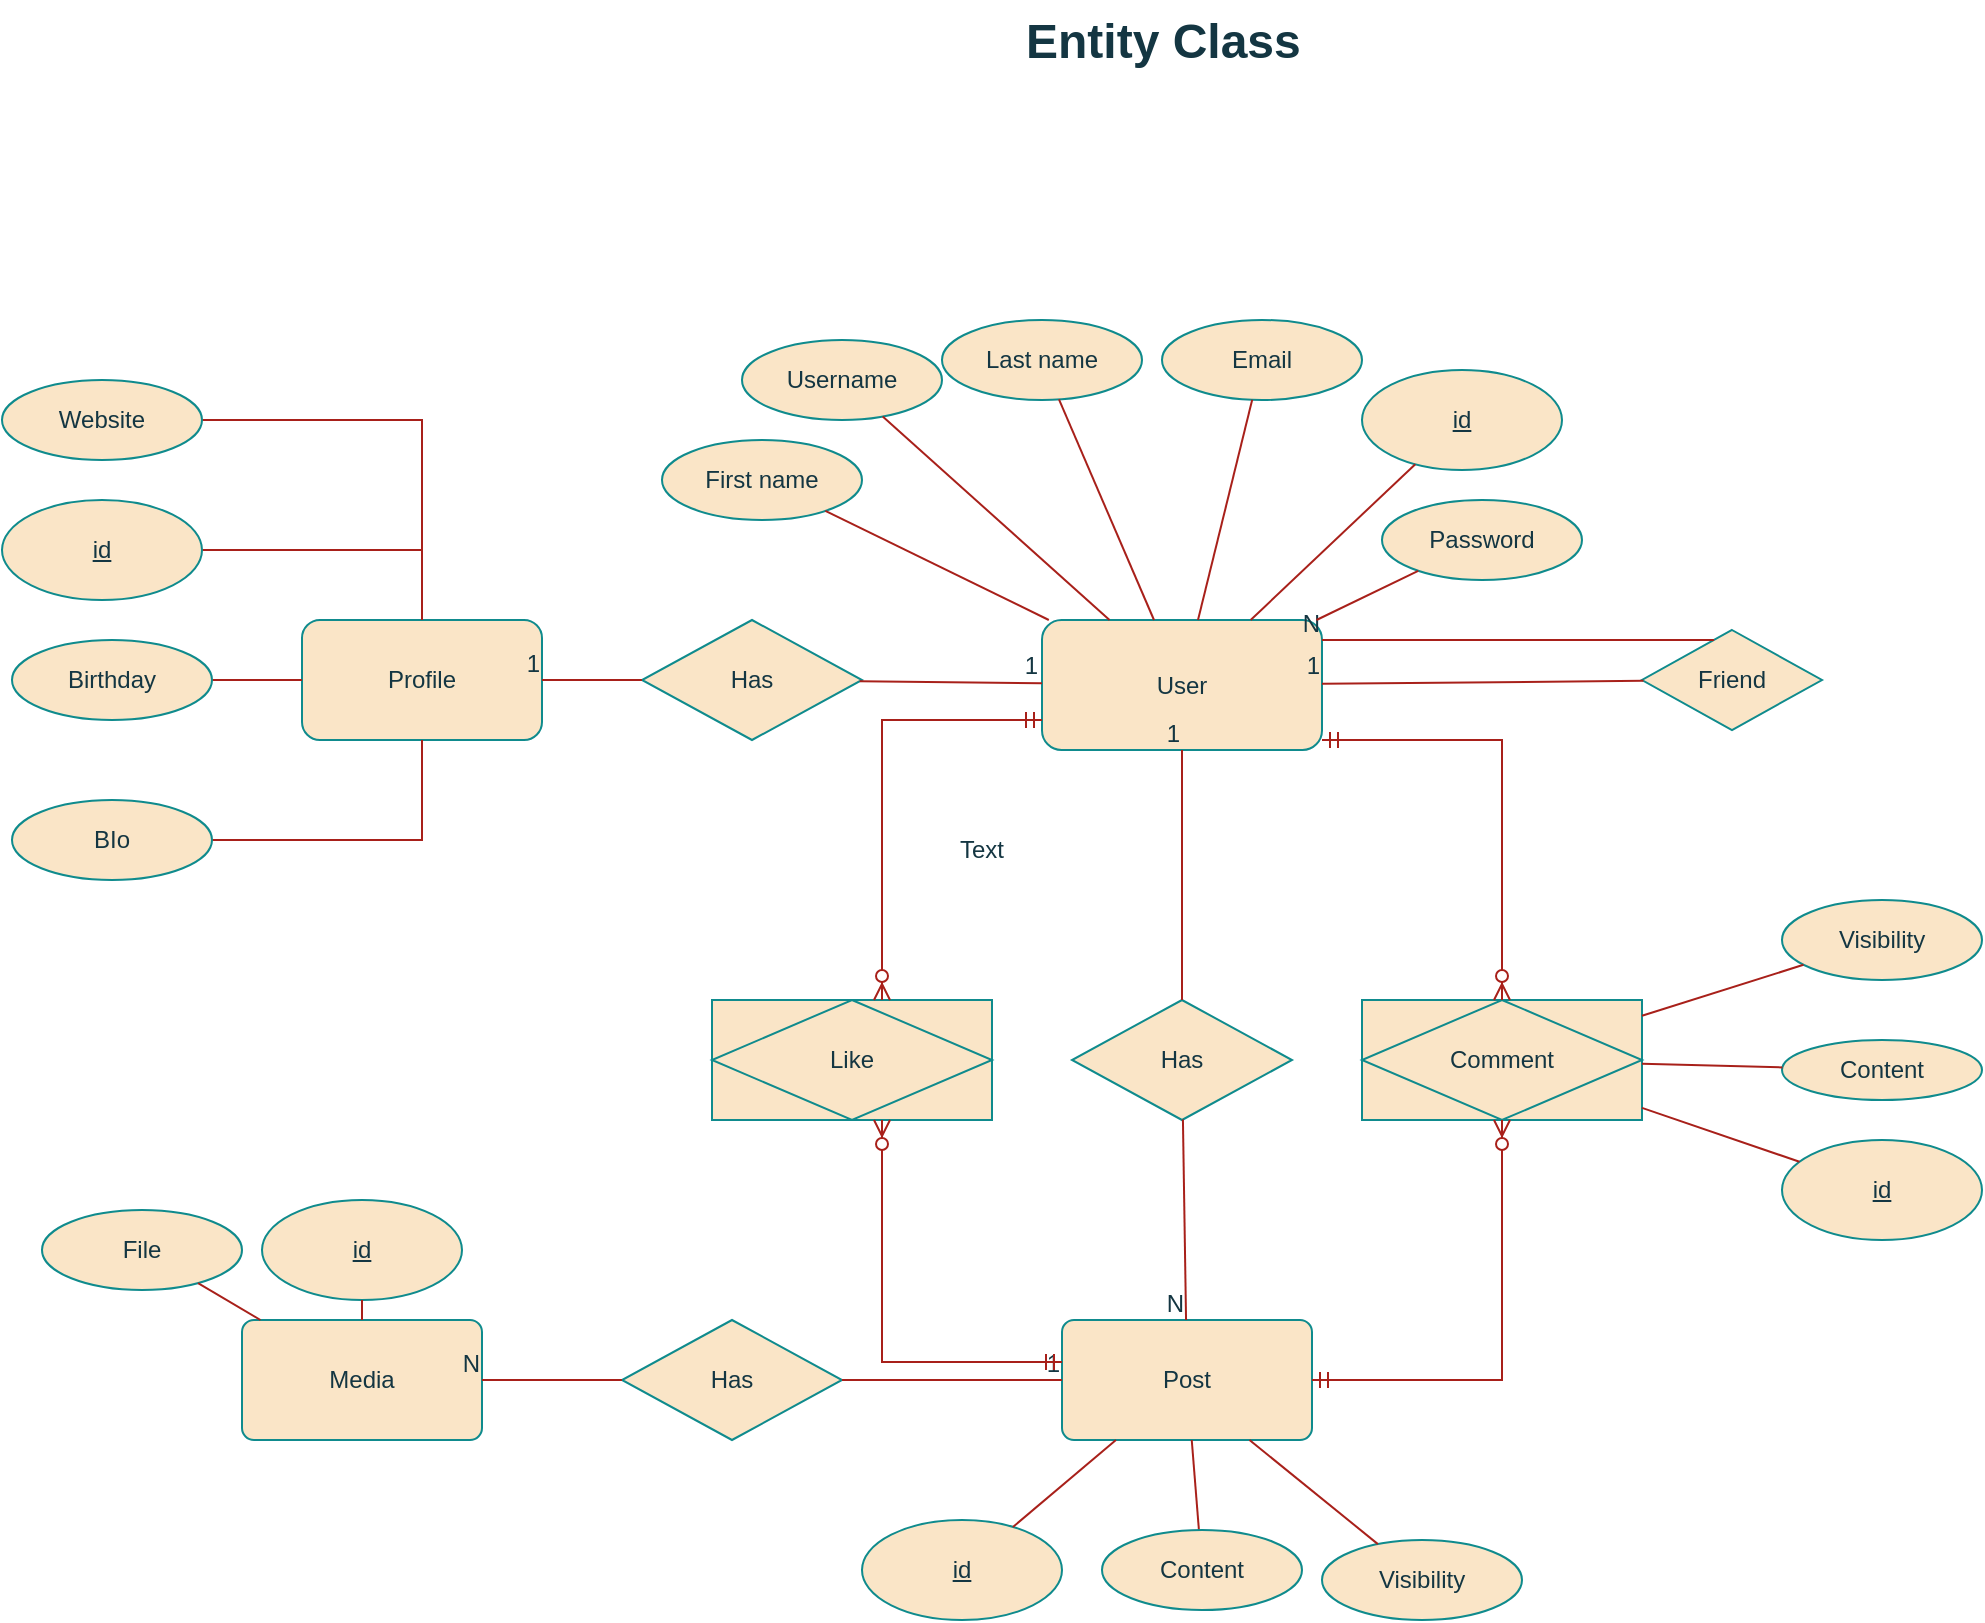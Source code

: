 <mxfile version="24.5.5" type="github">
  <diagram name="Page-1" id="OyyAvdcgK5_7pgf5Ddxh">
    <mxGraphModel dx="1248" dy="1128" grid="1" gridSize="10" guides="1" tooltips="1" connect="1" arrows="1" fold="1" page="1" pageScale="1" pageWidth="850" pageHeight="1100" math="0" shadow="0">
      <root>
        <mxCell id="0" />
        <mxCell id="1" parent="0" />
        <mxCell id="GHodZ8dbwmzNHnV5Nrv1-1" value="User" style="rounded=1;whiteSpace=wrap;html=1;labelBackgroundColor=none;fillColor=#FAE5C7;strokeColor=#0F8B8D;fontColor=#143642;" vertex="1" parent="1">
          <mxGeometry x="890" y="480" width="140" height="65" as="geometry" />
        </mxCell>
        <mxCell id="GHodZ8dbwmzNHnV5Nrv1-5" value="Profile" style="rounded=1;whiteSpace=wrap;html=1;labelBackgroundColor=none;fillColor=#FAE5C7;strokeColor=#0F8B8D;fontColor=#143642;" vertex="1" parent="1">
          <mxGeometry x="520" y="480" width="120" height="60" as="geometry" />
        </mxCell>
        <mxCell id="GHodZ8dbwmzNHnV5Nrv1-9" value="Has" style="shape=rhombus;perimeter=rhombusPerimeter;whiteSpace=wrap;html=1;align=center;strokeWidth=1;labelBackgroundColor=none;fillColor=#FAE5C7;strokeColor=#0F8B8D;fontColor=#143642;" vertex="1" parent="1">
          <mxGeometry x="690" y="480" width="110" height="60" as="geometry" />
        </mxCell>
        <mxCell id="GHodZ8dbwmzNHnV5Nrv1-17" value="Post" style="rounded=1;arcSize=10;whiteSpace=wrap;html=1;align=center;labelBackgroundColor=none;fillColor=#FAE5C7;strokeColor=#0F8B8D;fontColor=#143642;" vertex="1" parent="1">
          <mxGeometry x="900" y="830" width="125" height="60" as="geometry" />
        </mxCell>
        <mxCell id="GHodZ8dbwmzNHnV5Nrv1-18" value="Has" style="shape=rhombus;perimeter=rhombusPerimeter;whiteSpace=wrap;html=1;align=center;strokeWidth=1;labelBackgroundColor=none;fillColor=#FAE5C7;strokeColor=#0F8B8D;fontColor=#143642;" vertex="1" parent="1">
          <mxGeometry x="905" y="670" width="110" height="60" as="geometry" />
        </mxCell>
        <mxCell id="GHodZ8dbwmzNHnV5Nrv1-19" value="" style="endArrow=none;html=1;rounded=0;labelBackgroundColor=none;strokeColor=#A8201A;fontColor=default;" edge="1" parent="1" source="GHodZ8dbwmzNHnV5Nrv1-18" target="GHodZ8dbwmzNHnV5Nrv1-1">
          <mxGeometry relative="1" as="geometry">
            <mxPoint x="810" y="660" as="sourcePoint" />
            <mxPoint x="970" y="660" as="targetPoint" />
            <Array as="points">
              <mxPoint x="960" y="610" />
            </Array>
          </mxGeometry>
        </mxCell>
        <mxCell id="GHodZ8dbwmzNHnV5Nrv1-20" value="1" style="resizable=0;html=1;whiteSpace=wrap;align=right;verticalAlign=bottom;labelBackgroundColor=none;fillColor=#FAE5C7;strokeColor=#0F8B8D;fontColor=#143642;" connectable="0" vertex="1" parent="GHodZ8dbwmzNHnV5Nrv1-19">
          <mxGeometry x="1" relative="1" as="geometry" />
        </mxCell>
        <mxCell id="GHodZ8dbwmzNHnV5Nrv1-21" value="" style="endArrow=none;html=1;rounded=0;labelBackgroundColor=none;strokeColor=#A8201A;fontColor=default;" edge="1" parent="1" source="GHodZ8dbwmzNHnV5Nrv1-9" target="GHodZ8dbwmzNHnV5Nrv1-1">
          <mxGeometry relative="1" as="geometry">
            <mxPoint x="930" y="600" as="sourcePoint" />
            <mxPoint x="930" y="550" as="targetPoint" />
          </mxGeometry>
        </mxCell>
        <mxCell id="GHodZ8dbwmzNHnV5Nrv1-22" value="1" style="resizable=0;html=1;whiteSpace=wrap;align=right;verticalAlign=bottom;labelBackgroundColor=none;fillColor=#FAE5C7;strokeColor=#0F8B8D;fontColor=#143642;" connectable="0" vertex="1" parent="GHodZ8dbwmzNHnV5Nrv1-21">
          <mxGeometry x="1" relative="1" as="geometry" />
        </mxCell>
        <mxCell id="GHodZ8dbwmzNHnV5Nrv1-23" value="" style="endArrow=none;html=1;rounded=0;labelBackgroundColor=none;strokeColor=#A8201A;fontColor=default;" edge="1" parent="1" source="GHodZ8dbwmzNHnV5Nrv1-9" target="GHodZ8dbwmzNHnV5Nrv1-5">
          <mxGeometry relative="1" as="geometry">
            <mxPoint x="810" y="520" as="sourcePoint" />
            <mxPoint x="640" y="510" as="targetPoint" />
          </mxGeometry>
        </mxCell>
        <mxCell id="GHodZ8dbwmzNHnV5Nrv1-24" value="1" style="resizable=0;html=1;whiteSpace=wrap;align=right;verticalAlign=bottom;labelBackgroundColor=none;fillColor=#FAE5C7;strokeColor=#0F8B8D;fontColor=#143642;" connectable="0" vertex="1" parent="GHodZ8dbwmzNHnV5Nrv1-23">
          <mxGeometry x="1" relative="1" as="geometry" />
        </mxCell>
        <mxCell id="GHodZ8dbwmzNHnV5Nrv1-25" value="" style="endArrow=none;html=1;rounded=0;labelBackgroundColor=none;strokeColor=#A8201A;fontColor=default;" edge="1" parent="1" source="GHodZ8dbwmzNHnV5Nrv1-18" target="GHodZ8dbwmzNHnV5Nrv1-17">
          <mxGeometry relative="1" as="geometry">
            <mxPoint x="950" y="750" as="sourcePoint" />
            <mxPoint x="970" y="770" as="targetPoint" />
          </mxGeometry>
        </mxCell>
        <mxCell id="GHodZ8dbwmzNHnV5Nrv1-26" value="N" style="resizable=0;html=1;whiteSpace=wrap;align=right;verticalAlign=bottom;labelBackgroundColor=none;fillColor=#FAE5C7;strokeColor=#0F8B8D;fontColor=#143642;" connectable="0" vertex="1" parent="GHodZ8dbwmzNHnV5Nrv1-25">
          <mxGeometry x="1" relative="1" as="geometry" />
        </mxCell>
        <mxCell id="GHodZ8dbwmzNHnV5Nrv1-35" style="rounded=0;orthogonalLoop=1;jettySize=auto;html=1;strokeColor=none;labelBackgroundColor=none;fontColor=default;" edge="1" parent="1" source="GHodZ8dbwmzNHnV5Nrv1-30" target="GHodZ8dbwmzNHnV5Nrv1-5">
          <mxGeometry relative="1" as="geometry" />
        </mxCell>
        <mxCell id="GHodZ8dbwmzNHnV5Nrv1-36" style="edgeStyle=orthogonalEdgeStyle;rounded=0;orthogonalLoop=1;jettySize=auto;html=1;shape=link;strokeColor=none;labelBackgroundColor=none;fontColor=default;" edge="1" parent="1" source="GHodZ8dbwmzNHnV5Nrv1-30" target="GHodZ8dbwmzNHnV5Nrv1-5">
          <mxGeometry relative="1" as="geometry" />
        </mxCell>
        <mxCell id="GHodZ8dbwmzNHnV5Nrv1-37" style="edgeStyle=orthogonalEdgeStyle;rounded=0;orthogonalLoop=1;jettySize=auto;html=1;curved=0;endArrow=none;endFill=0;labelBackgroundColor=none;strokeColor=#A8201A;fontColor=default;" edge="1" parent="1" source="GHodZ8dbwmzNHnV5Nrv1-30" target="GHodZ8dbwmzNHnV5Nrv1-5">
          <mxGeometry relative="1" as="geometry" />
        </mxCell>
        <mxCell id="GHodZ8dbwmzNHnV5Nrv1-30" value="Website" style="ellipse;whiteSpace=wrap;html=1;align=center;labelBackgroundColor=none;fillColor=#FAE5C7;strokeColor=#0F8B8D;fontColor=#143642;" vertex="1" parent="1">
          <mxGeometry x="370" y="360" width="100" height="40" as="geometry" />
        </mxCell>
        <mxCell id="GHodZ8dbwmzNHnV5Nrv1-41" style="edgeStyle=orthogonalEdgeStyle;rounded=0;orthogonalLoop=1;jettySize=auto;html=1;endArrow=none;endFill=0;labelBackgroundColor=none;strokeColor=#A8201A;fontColor=default;" edge="1" parent="1" source="GHodZ8dbwmzNHnV5Nrv1-32" target="GHodZ8dbwmzNHnV5Nrv1-5">
          <mxGeometry relative="1" as="geometry" />
        </mxCell>
        <mxCell id="GHodZ8dbwmzNHnV5Nrv1-32" value="BIo" style="ellipse;whiteSpace=wrap;html=1;align=center;labelBackgroundColor=none;fillColor=#FAE5C7;strokeColor=#0F8B8D;fontColor=#143642;" vertex="1" parent="1">
          <mxGeometry x="375" y="570" width="100" height="40" as="geometry" />
        </mxCell>
        <mxCell id="GHodZ8dbwmzNHnV5Nrv1-43" style="edgeStyle=orthogonalEdgeStyle;rounded=0;orthogonalLoop=1;jettySize=auto;html=1;endArrow=none;endFill=0;labelBackgroundColor=none;strokeColor=#A8201A;fontColor=default;" edge="1" parent="1" source="GHodZ8dbwmzNHnV5Nrv1-33" target="GHodZ8dbwmzNHnV5Nrv1-5">
          <mxGeometry relative="1" as="geometry" />
        </mxCell>
        <mxCell id="GHodZ8dbwmzNHnV5Nrv1-33" value="id" style="ellipse;whiteSpace=wrap;html=1;align=center;fontStyle=4;labelBackgroundColor=none;fillColor=#FAE5C7;strokeColor=#0F8B8D;fontColor=#143642;" vertex="1" parent="1">
          <mxGeometry x="370" y="420" width="100" height="50" as="geometry" />
        </mxCell>
        <mxCell id="GHodZ8dbwmzNHnV5Nrv1-40" style="edgeStyle=orthogonalEdgeStyle;rounded=0;orthogonalLoop=1;jettySize=auto;html=1;endArrow=none;endFill=0;labelBackgroundColor=none;strokeColor=#A8201A;fontColor=default;" edge="1" parent="1" source="GHodZ8dbwmzNHnV5Nrv1-39" target="GHodZ8dbwmzNHnV5Nrv1-5">
          <mxGeometry relative="1" as="geometry" />
        </mxCell>
        <mxCell id="GHodZ8dbwmzNHnV5Nrv1-39" value="Birthday" style="ellipse;whiteSpace=wrap;html=1;align=center;labelBackgroundColor=none;fillColor=#FAE5C7;strokeColor=#0F8B8D;fontColor=#143642;" vertex="1" parent="1">
          <mxGeometry x="375" y="490" width="100" height="40" as="geometry" />
        </mxCell>
        <mxCell id="GHodZ8dbwmzNHnV5Nrv1-45" value="Friend" style="shape=rhombus;perimeter=rhombusPerimeter;whiteSpace=wrap;html=1;align=center;strokeWidth=1;labelBackgroundColor=none;fillColor=#FAE5C7;strokeColor=#0F8B8D;fontColor=#143642;" vertex="1" parent="1">
          <mxGeometry x="1190" y="485" width="90" height="50" as="geometry" />
        </mxCell>
        <mxCell id="GHodZ8dbwmzNHnV5Nrv1-46" value="" style="endArrow=none;html=1;rounded=0;labelBackgroundColor=none;strokeColor=#A8201A;fontColor=default;" edge="1" parent="1" source="GHodZ8dbwmzNHnV5Nrv1-45" target="GHodZ8dbwmzNHnV5Nrv1-1">
          <mxGeometry relative="1" as="geometry">
            <mxPoint x="1110" y="340" as="sourcePoint" />
            <mxPoint x="930" y="550" as="targetPoint" />
          </mxGeometry>
        </mxCell>
        <mxCell id="GHodZ8dbwmzNHnV5Nrv1-47" value="1" style="resizable=0;html=1;whiteSpace=wrap;align=right;verticalAlign=bottom;labelBackgroundColor=none;fillColor=#FAE5C7;strokeColor=#0F8B8D;fontColor=#143642;" connectable="0" vertex="1" parent="GHodZ8dbwmzNHnV5Nrv1-46">
          <mxGeometry x="1" relative="1" as="geometry" />
        </mxCell>
        <mxCell id="GHodZ8dbwmzNHnV5Nrv1-50" value="" style="endArrow=none;html=1;rounded=0;labelBackgroundColor=none;strokeColor=#A8201A;fontColor=default;edgeStyle=elbowEdgeStyle;" edge="1" parent="1" source="GHodZ8dbwmzNHnV5Nrv1-45" target="GHodZ8dbwmzNHnV5Nrv1-1">
          <mxGeometry relative="1" as="geometry">
            <mxPoint x="930" y="660" as="sourcePoint" />
            <mxPoint x="1060" y="530" as="targetPoint" />
            <Array as="points">
              <mxPoint x="1100" y="490" />
            </Array>
          </mxGeometry>
        </mxCell>
        <mxCell id="GHodZ8dbwmzNHnV5Nrv1-51" value="N" style="resizable=0;html=1;whiteSpace=wrap;align=right;verticalAlign=bottom;labelBackgroundColor=none;fillColor=#FAE5C7;strokeColor=#0F8B8D;fontColor=#143642;" connectable="0" vertex="1" parent="GHodZ8dbwmzNHnV5Nrv1-50">
          <mxGeometry x="1" relative="1" as="geometry" />
        </mxCell>
        <mxCell id="GHodZ8dbwmzNHnV5Nrv1-52" value="Email" style="ellipse;whiteSpace=wrap;html=1;align=center;labelBackgroundColor=none;fillColor=#FAE5C7;strokeColor=#0F8B8D;fontColor=#143642;" vertex="1" parent="1">
          <mxGeometry x="950" y="330" width="100" height="40" as="geometry" />
        </mxCell>
        <mxCell id="GHodZ8dbwmzNHnV5Nrv1-53" value="id" style="ellipse;whiteSpace=wrap;html=1;align=center;fontStyle=4;labelBackgroundColor=none;fillColor=#FAE5C7;strokeColor=#0F8B8D;fontColor=#143642;" vertex="1" parent="1">
          <mxGeometry x="1050" y="355" width="100" height="50" as="geometry" />
        </mxCell>
        <mxCell id="GHodZ8dbwmzNHnV5Nrv1-54" value="Username" style="ellipse;whiteSpace=wrap;html=1;align=center;labelBackgroundColor=none;fillColor=#FAE5C7;strokeColor=#0F8B8D;fontColor=#143642;" vertex="1" parent="1">
          <mxGeometry x="740" y="340" width="100" height="40" as="geometry" />
        </mxCell>
        <mxCell id="GHodZ8dbwmzNHnV5Nrv1-57" value="Last name" style="ellipse;whiteSpace=wrap;html=1;align=center;labelBackgroundColor=none;fillColor=#FAE5C7;strokeColor=#0F8B8D;fontColor=#143642;" vertex="1" parent="1">
          <mxGeometry x="840" y="330" width="100" height="40" as="geometry" />
        </mxCell>
        <mxCell id="GHodZ8dbwmzNHnV5Nrv1-58" value="First name" style="ellipse;whiteSpace=wrap;html=1;align=center;labelBackgroundColor=none;fillColor=#FAE5C7;strokeColor=#0F8B8D;fontColor=#143642;" vertex="1" parent="1">
          <mxGeometry x="700" y="390" width="100" height="40" as="geometry" />
        </mxCell>
        <mxCell id="GHodZ8dbwmzNHnV5Nrv1-59" value="Password" style="ellipse;whiteSpace=wrap;html=1;align=center;labelBackgroundColor=none;fillColor=#FAE5C7;strokeColor=#0F8B8D;fontColor=#143642;" vertex="1" parent="1">
          <mxGeometry x="1060" y="420" width="100" height="40" as="geometry" />
        </mxCell>
        <mxCell id="GHodZ8dbwmzNHnV5Nrv1-61" value="" style="endArrow=none;html=1;rounded=0;strokeColor=#A8201A;fontColor=#143642;fillColor=#FAE5C7;" edge="1" parent="1" source="GHodZ8dbwmzNHnV5Nrv1-1" target="GHodZ8dbwmzNHnV5Nrv1-59">
          <mxGeometry relative="1" as="geometry">
            <mxPoint x="780" y="580" as="sourcePoint" />
            <mxPoint x="940" y="580" as="targetPoint" />
          </mxGeometry>
        </mxCell>
        <mxCell id="GHodZ8dbwmzNHnV5Nrv1-62" value="" style="endArrow=none;html=1;rounded=0;strokeColor=#A8201A;fontColor=#143642;fillColor=#FAE5C7;" edge="1" parent="1" source="GHodZ8dbwmzNHnV5Nrv1-1" target="GHodZ8dbwmzNHnV5Nrv1-53">
          <mxGeometry relative="1" as="geometry">
            <mxPoint x="1008" y="490" as="sourcePoint" />
            <mxPoint x="1030" y="360" as="targetPoint" />
          </mxGeometry>
        </mxCell>
        <mxCell id="GHodZ8dbwmzNHnV5Nrv1-63" value="" style="endArrow=none;html=1;rounded=0;strokeColor=#A8201A;fontColor=#143642;fillColor=#FAE5C7;" edge="1" parent="1" source="GHodZ8dbwmzNHnV5Nrv1-1" target="GHodZ8dbwmzNHnV5Nrv1-57">
          <mxGeometry relative="1" as="geometry">
            <mxPoint x="982" y="490" as="sourcePoint" />
            <mxPoint x="1021" y="385" as="targetPoint" />
          </mxGeometry>
        </mxCell>
        <mxCell id="GHodZ8dbwmzNHnV5Nrv1-64" value="" style="endArrow=none;html=1;rounded=0;strokeColor=#A8201A;fontColor=#143642;fillColor=#FAE5C7;" edge="1" parent="1" source="GHodZ8dbwmzNHnV5Nrv1-1" target="GHodZ8dbwmzNHnV5Nrv1-52">
          <mxGeometry relative="1" as="geometry">
            <mxPoint x="992" y="500" as="sourcePoint" />
            <mxPoint x="1031" y="395" as="targetPoint" />
          </mxGeometry>
        </mxCell>
        <mxCell id="GHodZ8dbwmzNHnV5Nrv1-65" value="" style="endArrow=none;html=1;rounded=0;strokeColor=#A8201A;fontColor=#143642;fillColor=#FAE5C7;" edge="1" parent="1" source="GHodZ8dbwmzNHnV5Nrv1-1" target="GHodZ8dbwmzNHnV5Nrv1-54">
          <mxGeometry relative="1" as="geometry">
            <mxPoint x="1002" y="510" as="sourcePoint" />
            <mxPoint x="1041" y="405" as="targetPoint" />
          </mxGeometry>
        </mxCell>
        <mxCell id="GHodZ8dbwmzNHnV5Nrv1-67" value="" style="endArrow=none;html=1;rounded=0;strokeColor=#A8201A;fontColor=#143642;fillColor=#FAE5C7;" edge="1" parent="1" source="GHodZ8dbwmzNHnV5Nrv1-1" target="GHodZ8dbwmzNHnV5Nrv1-58">
          <mxGeometry relative="1" as="geometry">
            <mxPoint x="938" y="490" as="sourcePoint" />
            <mxPoint x="758" y="309" as="targetPoint" />
          </mxGeometry>
        </mxCell>
        <mxCell id="GHodZ8dbwmzNHnV5Nrv1-68" value="id" style="ellipse;whiteSpace=wrap;html=1;align=center;fontStyle=4;labelBackgroundColor=none;fillColor=#FAE5C7;strokeColor=#0F8B8D;fontColor=#143642;" vertex="1" parent="1">
          <mxGeometry x="800" y="930" width="100" height="50" as="geometry" />
        </mxCell>
        <mxCell id="GHodZ8dbwmzNHnV5Nrv1-69" value="" style="endArrow=none;html=1;rounded=0;strokeColor=#A8201A;fontColor=#143642;fillColor=#FAE5C7;" edge="1" parent="1" source="GHodZ8dbwmzNHnV5Nrv1-17" target="GHodZ8dbwmzNHnV5Nrv1-68">
          <mxGeometry relative="1" as="geometry">
            <mxPoint x="1004" y="600" as="sourcePoint" />
            <mxPoint x="1087" y="522" as="targetPoint" />
          </mxGeometry>
        </mxCell>
        <mxCell id="GHodZ8dbwmzNHnV5Nrv1-70" value="" style="endArrow=none;html=1;rounded=0;strokeColor=#A8201A;fontColor=#143642;fillColor=#FAE5C7;" edge="1" parent="1" source="GHodZ8dbwmzNHnV5Nrv1-71" target="GHodZ8dbwmzNHnV5Nrv1-17">
          <mxGeometry relative="1" as="geometry">
            <mxPoint x="800" y="890" as="sourcePoint" />
            <mxPoint x="1097" y="532" as="targetPoint" />
          </mxGeometry>
        </mxCell>
        <mxCell id="GHodZ8dbwmzNHnV5Nrv1-71" value="Content" style="ellipse;whiteSpace=wrap;html=1;align=center;labelBackgroundColor=none;fillColor=#FAE5C7;strokeColor=#0F8B8D;fontColor=#143642;" vertex="1" parent="1">
          <mxGeometry x="920" y="935" width="100" height="40" as="geometry" />
        </mxCell>
        <mxCell id="GHodZ8dbwmzNHnV5Nrv1-72" value="Visibility" style="ellipse;whiteSpace=wrap;html=1;align=center;labelBackgroundColor=none;fillColor=#FAE5C7;strokeColor=#0F8B8D;fontColor=#143642;" vertex="1" parent="1">
          <mxGeometry x="1030" y="940" width="100" height="40" as="geometry" />
        </mxCell>
        <mxCell id="GHodZ8dbwmzNHnV5Nrv1-73" value="Media" style="rounded=1;arcSize=10;whiteSpace=wrap;html=1;align=center;strokeColor=#0F8B8D;fontColor=#143642;fillColor=#FAE5C7;" vertex="1" parent="1">
          <mxGeometry x="490" y="830" width="120" height="60" as="geometry" />
        </mxCell>
        <mxCell id="GHodZ8dbwmzNHnV5Nrv1-75" value="Has" style="shape=rhombus;perimeter=rhombusPerimeter;whiteSpace=wrap;html=1;align=center;strokeWidth=1;labelBackgroundColor=none;fillColor=#FAE5C7;strokeColor=#0F8B8D;fontColor=#143642;" vertex="1" parent="1">
          <mxGeometry x="680" y="830" width="110" height="60" as="geometry" />
        </mxCell>
        <mxCell id="GHodZ8dbwmzNHnV5Nrv1-77" value="" style="endArrow=none;html=1;rounded=0;labelBackgroundColor=none;strokeColor=#A8201A;fontColor=default;" edge="1" parent="1" source="GHodZ8dbwmzNHnV5Nrv1-75" target="GHodZ8dbwmzNHnV5Nrv1-17">
          <mxGeometry relative="1" as="geometry">
            <mxPoint x="809" y="631" as="sourcePoint" />
            <mxPoint x="900" y="632" as="targetPoint" />
          </mxGeometry>
        </mxCell>
        <mxCell id="GHodZ8dbwmzNHnV5Nrv1-78" value="1" style="resizable=0;html=1;whiteSpace=wrap;align=right;verticalAlign=bottom;labelBackgroundColor=none;fillColor=#FAE5C7;strokeColor=#0F8B8D;fontColor=#143642;" connectable="0" vertex="1" parent="GHodZ8dbwmzNHnV5Nrv1-77">
          <mxGeometry x="1" relative="1" as="geometry" />
        </mxCell>
        <mxCell id="GHodZ8dbwmzNHnV5Nrv1-79" value="" style="endArrow=none;html=1;rounded=0;labelBackgroundColor=none;strokeColor=#A8201A;fontColor=default;" edge="1" parent="1" source="GHodZ8dbwmzNHnV5Nrv1-75" target="GHodZ8dbwmzNHnV5Nrv1-73">
          <mxGeometry relative="1" as="geometry">
            <mxPoint x="970" y="780" as="sourcePoint" />
            <mxPoint x="970" y="850" as="targetPoint" />
          </mxGeometry>
        </mxCell>
        <mxCell id="GHodZ8dbwmzNHnV5Nrv1-80" value="N" style="resizable=0;html=1;whiteSpace=wrap;align=right;verticalAlign=bottom;labelBackgroundColor=none;fillColor=#FAE5C7;strokeColor=#0F8B8D;fontColor=#143642;" connectable="0" vertex="1" parent="GHodZ8dbwmzNHnV5Nrv1-79">
          <mxGeometry x="1" relative="1" as="geometry" />
        </mxCell>
        <mxCell id="GHodZ8dbwmzNHnV5Nrv1-81" value="File" style="ellipse;whiteSpace=wrap;html=1;align=center;strokeColor=#0F8B8D;fontColor=#143642;fillColor=#FAE5C7;" vertex="1" parent="1">
          <mxGeometry x="390" y="775" width="100" height="40" as="geometry" />
        </mxCell>
        <mxCell id="GHodZ8dbwmzNHnV5Nrv1-83" value="" style="endArrow=none;html=1;rounded=0;strokeColor=#A8201A;fontColor=#143642;fillColor=#FAE5C7;" edge="1" parent="1" source="GHodZ8dbwmzNHnV5Nrv1-73" target="GHodZ8dbwmzNHnV5Nrv1-81">
          <mxGeometry relative="1" as="geometry">
            <mxPoint x="780" y="920" as="sourcePoint" />
            <mxPoint x="940" y="920" as="targetPoint" />
          </mxGeometry>
        </mxCell>
        <mxCell id="GHodZ8dbwmzNHnV5Nrv1-86" value="id" style="ellipse;whiteSpace=wrap;html=1;align=center;fontStyle=4;labelBackgroundColor=none;fillColor=#FAE5C7;strokeColor=#0F8B8D;fontColor=#143642;" vertex="1" parent="1">
          <mxGeometry x="500" y="770" width="100" height="50" as="geometry" />
        </mxCell>
        <mxCell id="GHodZ8dbwmzNHnV5Nrv1-87" value="" style="endArrow=none;html=1;rounded=0;strokeColor=#A8201A;fontColor=#143642;fillColor=#FAE5C7;" edge="1" parent="1" source="GHodZ8dbwmzNHnV5Nrv1-73" target="GHodZ8dbwmzNHnV5Nrv1-86">
          <mxGeometry relative="1" as="geometry">
            <mxPoint x="675" y="850" as="sourcePoint" />
            <mxPoint x="563" y="720" as="targetPoint" />
          </mxGeometry>
        </mxCell>
        <mxCell id="GHodZ8dbwmzNHnV5Nrv1-89" value="" style="endArrow=none;html=1;rounded=0;strokeColor=#A8201A;fontColor=#143642;fillColor=#FAE5C7;entryX=0.75;entryY=1;entryDx=0;entryDy=0;" edge="1" parent="1" source="GHodZ8dbwmzNHnV5Nrv1-72" target="GHodZ8dbwmzNHnV5Nrv1-17">
          <mxGeometry relative="1" as="geometry">
            <mxPoint x="1090" y="880" as="sourcePoint" />
            <mxPoint x="1025" y="880" as="targetPoint" />
          </mxGeometry>
        </mxCell>
        <mxCell id="GHodZ8dbwmzNHnV5Nrv1-96" value="Comment" style="shape=associativeEntity;whiteSpace=wrap;html=1;align=center;strokeColor=#0F8B8D;fontColor=#143642;fillColor=#FAE5C7;" vertex="1" parent="1">
          <mxGeometry x="1050" y="670" width="140" height="60" as="geometry" />
        </mxCell>
        <mxCell id="GHodZ8dbwmzNHnV5Nrv1-105" value="" style="edgeStyle=orthogonalEdgeStyle;fontSize=12;html=1;endArrow=ERzeroToMany;startArrow=ERmandOne;rounded=0;strokeColor=#A8201A;fontColor=#143642;fillColor=#FAE5C7;" edge="1" parent="1" source="GHodZ8dbwmzNHnV5Nrv1-1" target="GHodZ8dbwmzNHnV5Nrv1-96">
          <mxGeometry width="100" height="100" relative="1" as="geometry">
            <mxPoint x="980" y="830" as="sourcePoint" />
            <mxPoint x="1080" y="730" as="targetPoint" />
            <Array as="points">
              <mxPoint x="1120" y="540" />
            </Array>
          </mxGeometry>
        </mxCell>
        <mxCell id="GHodZ8dbwmzNHnV5Nrv1-106" value="" style="edgeStyle=orthogonalEdgeStyle;fontSize=12;html=1;endArrow=ERzeroToMany;startArrow=ERmandOne;rounded=0;strokeColor=#A8201A;fontColor=#143642;fillColor=#FAE5C7;" edge="1" parent="1" source="GHodZ8dbwmzNHnV5Nrv1-17" target="GHodZ8dbwmzNHnV5Nrv1-96">
          <mxGeometry width="100" height="100" relative="1" as="geometry">
            <mxPoint x="1190" y="960" as="sourcePoint" />
            <mxPoint x="1255" y="750" as="targetPoint" />
          </mxGeometry>
        </mxCell>
        <mxCell id="GHodZ8dbwmzNHnV5Nrv1-107" value="Visibility" style="ellipse;whiteSpace=wrap;html=1;align=center;labelBackgroundColor=none;fillColor=#FAE5C7;strokeColor=#0F8B8D;fontColor=#143642;" vertex="1" parent="1">
          <mxGeometry x="1260" y="620" width="100" height="40" as="geometry" />
        </mxCell>
        <mxCell id="GHodZ8dbwmzNHnV5Nrv1-108" value="Content" style="ellipse;whiteSpace=wrap;html=1;align=center;labelBackgroundColor=none;fillColor=#FAE5C7;strokeColor=#0F8B8D;fontColor=#143642;" vertex="1" parent="1">
          <mxGeometry x="1260" y="690" width="100" height="30" as="geometry" />
        </mxCell>
        <mxCell id="GHodZ8dbwmzNHnV5Nrv1-109" value="id" style="ellipse;whiteSpace=wrap;html=1;align=center;fontStyle=4;labelBackgroundColor=none;fillColor=#FAE5C7;strokeColor=#0F8B8D;fontColor=#143642;" vertex="1" parent="1">
          <mxGeometry x="1260" y="740" width="100" height="50" as="geometry" />
        </mxCell>
        <mxCell id="GHodZ8dbwmzNHnV5Nrv1-110" value="" style="endArrow=none;html=1;rounded=0;strokeColor=#A8201A;fontColor=#143642;fillColor=#FAE5C7;" edge="1" parent="1" source="GHodZ8dbwmzNHnV5Nrv1-96" target="GHodZ8dbwmzNHnV5Nrv1-109">
          <mxGeometry relative="1" as="geometry">
            <mxPoint x="937" y="900" as="sourcePoint" />
            <mxPoint x="885" y="943" as="targetPoint" />
          </mxGeometry>
        </mxCell>
        <mxCell id="GHodZ8dbwmzNHnV5Nrv1-111" value="" style="endArrow=none;html=1;rounded=0;strokeColor=#A8201A;fontColor=#143642;fillColor=#FAE5C7;" edge="1" parent="1" source="GHodZ8dbwmzNHnV5Nrv1-96" target="GHodZ8dbwmzNHnV5Nrv1-108">
          <mxGeometry relative="1" as="geometry">
            <mxPoint x="1194" y="740" as="sourcePoint" />
            <mxPoint x="1274" y="778" as="targetPoint" />
          </mxGeometry>
        </mxCell>
        <mxCell id="GHodZ8dbwmzNHnV5Nrv1-112" style="edgeStyle=orthogonalEdgeStyle;rounded=0;orthogonalLoop=1;jettySize=auto;html=1;exitX=0.5;exitY=1;exitDx=0;exitDy=0;strokeColor=#A8201A;fontColor=#143642;fillColor=#FAE5C7;" edge="1" parent="1" source="GHodZ8dbwmzNHnV5Nrv1-108" target="GHodZ8dbwmzNHnV5Nrv1-108">
          <mxGeometry relative="1" as="geometry" />
        </mxCell>
        <mxCell id="GHodZ8dbwmzNHnV5Nrv1-113" value="" style="endArrow=none;html=1;rounded=0;strokeColor=#A8201A;fontColor=#143642;fillColor=#FAE5C7;" edge="1" parent="1" source="GHodZ8dbwmzNHnV5Nrv1-96" target="GHodZ8dbwmzNHnV5Nrv1-107">
          <mxGeometry relative="1" as="geometry">
            <mxPoint x="1194" y="740" as="sourcePoint" />
            <mxPoint x="1274" y="778" as="targetPoint" />
          </mxGeometry>
        </mxCell>
        <mxCell id="GHodZ8dbwmzNHnV5Nrv1-114" value="Like" style="shape=associativeEntity;whiteSpace=wrap;html=1;align=center;strokeColor=#0F8B8D;fontColor=#143642;fillColor=#FAE5C7;" vertex="1" parent="1">
          <mxGeometry x="725" y="670" width="140" height="60" as="geometry" />
        </mxCell>
        <mxCell id="GHodZ8dbwmzNHnV5Nrv1-115" value="" style="edgeStyle=orthogonalEdgeStyle;fontSize=12;html=1;endArrow=ERzeroToMany;startArrow=ERmandOne;rounded=0;strokeColor=#A8201A;fontColor=#143642;fillColor=#FAE5C7;" edge="1" parent="1" source="GHodZ8dbwmzNHnV5Nrv1-1" target="GHodZ8dbwmzNHnV5Nrv1-114">
          <mxGeometry width="100" height="100" relative="1" as="geometry">
            <mxPoint x="1040" y="550" as="sourcePoint" />
            <mxPoint x="1130" y="680" as="targetPoint" />
            <Array as="points">
              <mxPoint x="810" y="530" />
            </Array>
          </mxGeometry>
        </mxCell>
        <mxCell id="GHodZ8dbwmzNHnV5Nrv1-116" value="" style="edgeStyle=orthogonalEdgeStyle;fontSize=12;html=1;endArrow=ERzeroToMany;startArrow=ERmandOne;rounded=0;strokeColor=#A8201A;fontColor=#143642;fillColor=#FAE5C7;" edge="1" parent="1" source="GHodZ8dbwmzNHnV5Nrv1-17" target="GHodZ8dbwmzNHnV5Nrv1-114">
          <mxGeometry width="100" height="100" relative="1" as="geometry">
            <mxPoint x="900" y="849.5" as="sourcePoint" />
            <mxPoint x="805" y="679.5" as="targetPoint" />
            <Array as="points">
              <mxPoint x="810" y="851" />
            </Array>
          </mxGeometry>
        </mxCell>
        <mxCell id="GHodZ8dbwmzNHnV5Nrv1-119" value="Text" style="text;html=1;align=center;verticalAlign=middle;whiteSpace=wrap;rounded=0;fontColor=#143642;" vertex="1" parent="1">
          <mxGeometry x="830" y="580" width="60" height="30" as="geometry" />
        </mxCell>
        <mxCell id="GHodZ8dbwmzNHnV5Nrv1-120" value="&lt;h1 style=&quot;margin-top: 0px;&quot;&gt;Entity Class&lt;/h1&gt;" style="text;html=1;whiteSpace=wrap;overflow=hidden;rounded=0;fontColor=#143642;" vertex="1" parent="1">
          <mxGeometry x="880" y="170" width="180" height="120" as="geometry" />
        </mxCell>
      </root>
    </mxGraphModel>
  </diagram>
</mxfile>
